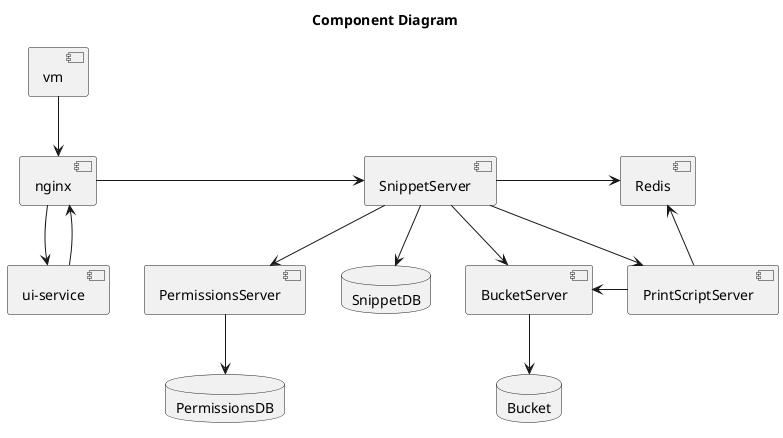 @startuml
title Component Diagram
[SnippetServer] as SnippetServerContainer
[PermissionsServer] as PermissionsServerContainer
[PrintScriptServer] as PrintScriptServerContainer
[BucketServer] as BucketServer
[Redis] as Redis
[ui-service] as uiService
database SnippetDB
database PermissionsDB
database Bucket

[nginx] as nginx
[vm] as vm

vm -down-> nginx
nginx -down-> uiService
uiService -up-> nginx
nginx -right-> SnippetServerContainer
SnippetServerContainer -down-> SnippetDB
SnippetServerContainer -down-> PermissionsServerContainer
PermissionsServerContainer -down-> PermissionsDB
PrintScriptServerContainer -left-> Redis
SnippetServerContainer -right-> Redis
PrintScriptServerContainer -left-> BucketServer
SnippetServerContainer -down-> BucketServer
SnippetServerContainer -> PrintScriptServerContainer
BucketServer -down-> Bucket


@enduml
